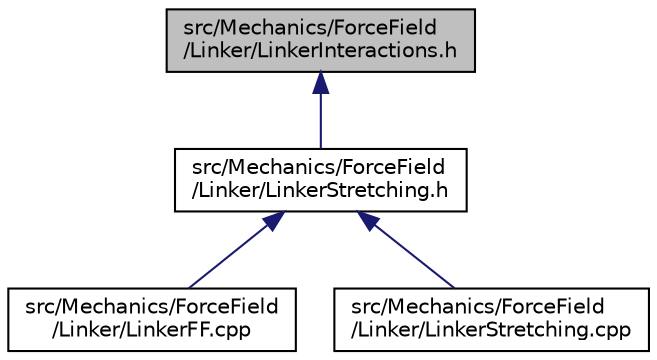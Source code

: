 digraph "src/Mechanics/ForceField/Linker/LinkerInteractions.h"
{
 // INTERACTIVE_SVG=YES
  edge [fontname="Helvetica",fontsize="10",labelfontname="Helvetica",labelfontsize="10"];
  node [fontname="Helvetica",fontsize="10",shape=record];
  Node12 [label="src/Mechanics/ForceField\l/Linker/LinkerInteractions.h",height=0.2,width=0.4,color="black", fillcolor="grey75", style="filled", fontcolor="black"];
  Node12 -> Node13 [dir="back",color="midnightblue",fontsize="10",style="solid",fontname="Helvetica"];
  Node13 [label="src/Mechanics/ForceField\l/Linker/LinkerStretching.h",height=0.2,width=0.4,color="black", fillcolor="white", style="filled",URL="$LinkerStretching_8h.html"];
  Node13 -> Node14 [dir="back",color="midnightblue",fontsize="10",style="solid",fontname="Helvetica"];
  Node14 [label="src/Mechanics/ForceField\l/Linker/LinkerFF.cpp",height=0.2,width=0.4,color="black", fillcolor="white", style="filled",URL="$LinkerFF_8cpp.html"];
  Node13 -> Node15 [dir="back",color="midnightblue",fontsize="10",style="solid",fontname="Helvetica"];
  Node15 [label="src/Mechanics/ForceField\l/Linker/LinkerStretching.cpp",height=0.2,width=0.4,color="black", fillcolor="white", style="filled",URL="$LinkerStretching_8cpp.html"];
}
